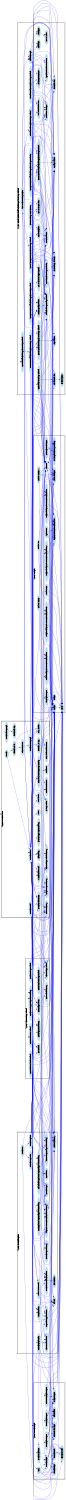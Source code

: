 /* ------------------------------------------------------------ */
/* created with bunch v3 */
/* Objective Function value = 1.0*/
/* ------------------------------------------------------------ */

digraph G {
size= "10,10";
rotate = 90;
subgraph cluster0 {
label = "(SS-L2):Graph";
color = black;
style = bold;

"TurboMQIncrW"[label="TurboMQIncrW",shape=ellipse,color=lightblue,fontcolor=black,style=filled];
"StatsManager"[label="StatsManager",shape=ellipse,color=lightblue,fontcolor=black,style=filled];
"SASimpleTechnique"[label="SASimpleTechnique",shape=ellipse,color=lightblue,fontcolor=black,style=filled];
"SASimpleTechniqueDialog"[label="SASimpleTechniqueDialog",shape=ellipse,color=lightblue,fontcolor=black,style=filled];
"Edge"[label="Edge",shape=ellipse,color=lightblue,fontcolor=black,style=filled];
"TSGraphOutput"[label="TSGraphOutput",shape=ellipse,color=lightblue,fontcolor=black,style=filled];
"WeightedObjectiveFunctionCalculator2"[label="WeightedObjectiveFunctionCalculator2",shape=ellipse,color=lightblue,fontcolor=black,style=filled];
"DefaultObjectiveFunctionCalculator"[label="DefaultObjectiveFunctionCalculator",shape=ellipse,color=lightblue,fontcolor=black,style=filled];
"Node"[label="Node",shape=ellipse,color=lightblue,fontcolor=black,style=filled];
"Cluster"[label="Cluster",shape=ellipse,color=lightblue,fontcolor=black,style=filled];
"TurboMQ"[label="TurboMQ",shape=ellipse,color=lightblue,fontcolor=black,style=filled];
"Graph"[label="Graph",shape=ellipse,color=lightblue,fontcolor=black,style=filled];
"TurboMQIncr"[label="TurboMQIncr",shape=ellipse,color=lightblue,fontcolor=black,style=filled];
"TurboMQ2"[label="TurboMQ2",shape=ellipse,color=lightblue,fontcolor=black,style=filled];
"WeightedObjectiveFunctionCalculator3"[label="WeightedObjectiveFunctionCalculator3",shape=ellipse,color=lightblue,fontcolor=black,style=filled];
"WeightedObjectiveFunctionCalculator"[label="WeightedObjectiveFunctionCalculator",shape=ellipse,color=lightblue,fontcolor=black,style=filled];
"SpirosMQ"[label="SpirosMQ",shape=ellipse,color=lightblue,fontcolor=black,style=filled];
"ObjectiveFunctionCalculator"[label="ObjectiveFunctionCalculator",shape=ellipse,color=lightblue,fontcolor=black,style=filled];
}
subgraph cluster1 {
label = "(SS-L2):GenericDistribHillClimbingClusteringMethod";
color = black;
style = bold;

"SynchronizedEventQueue"[label="SynchronizedEventQueue",shape=ellipse,color=lightblue,fontcolor=black,style=filled];
"BunchEvent"[label="BunchEvent",shape=ellipse,color=lightblue,fontcolor=black,style=filled];
"ServerStats"[label="ServerStats",shape=ellipse,color=lightblue,fontcolor=black,style=filled];
"Manager"[label="Manager",shape=ellipse,color=lightblue,fontcolor=black,style=filled];
"WorkFinishedEvent"[label="WorkFinishedEvent",shape=ellipse,color=lightblue,fontcolor=black,style=filled];
"CallbackImpl"[label="CallbackImpl",shape=ellipse,color=lightblue,fontcolor=black,style=filled];
"Callback"[label="Callback",shape=ellipse,color=lightblue,fontcolor=black,style=filled];
"DistributedSAHCClusteringMethod"[label="DistributedSAHCClusteringMethod",shape=ellipse,color=lightblue,fontcolor=black,style=filled];
"WorkRequestEvent"[label="WorkRequestEvent",shape=ellipse,color=lightblue,fontcolor=black,style=filled];
"IterationEvent"[label="IterationEvent",shape=ellipse,color=lightblue,fontcolor=black,style=filled];
"EventObject"[label="EventObject",shape=ellipse,color=lightblue,fontcolor=black,style=filled];
"Population"[label="Population",shape=ellipse,color=lightblue,fontcolor=black,style=filled];
"GenericHillClimbingClusteringMethod"[label="GenericHillClimbingClusteringMethod",shape=ellipse,color=lightblue,fontcolor=black,style=filled];
"GenericClusteringMethod2"[label="GenericClusteringMethod2",shape=ellipse,color=lightblue,fontcolor=black,style=filled];
"ClusteringMethod2"[label="ClusteringMethod2",shape=ellipse,color=lightblue,fontcolor=black,style=filled];
"ServerSteepestAscentClusteringMethod"[label="ServerSteepestAscentClusteringMethod",shape=ellipse,color=lightblue,fontcolor=black,style=filled];
"ServerClusteringEngine"[label="ServerClusteringEngine",shape=ellipse,color=lightblue,fontcolor=black,style=filled];
"NextAscentHillClimbingClusteringMethod"[label="NextAscentHillClimbingClusteringMethod",shape=ellipse,color=lightblue,fontcolor=black,style=filled];
"GeneralHillClimbingClusteringMethod"[label="GeneralHillClimbingClusteringMethod",shape=ellipse,color=lightblue,fontcolor=black,style=filled];
"BunchUtilities"[label="BunchUtilities",shape=ellipse,color=lightblue,fontcolor=black,style=filled];
"OptimalClusteringMethod"[label="OptimalClusteringMethod",shape=ellipse,color=lightblue,fontcolor=black,style=filled];
"FindNeighbor"[label="FindNeighbor",shape=ellipse,color=lightblue,fontcolor=black,style=filled];
"ServerClusteringProgress"[label="ServerClusteringProgress",shape=ellipse,color=lightblue,fontcolor=black,style=filled];
"ClusterUsingVectorSAHC"[label="ClusterUsingVectorSAHC",shape=ellipse,color=lightblue,fontcolor=black,style=filled];
"ServerProperties"[label="ServerProperties",shape=ellipse,color=lightblue,fontcolor=black,style=filled];
"GenericDistribHillClimbingClusteringMethod"[label="GenericDistribHillClimbingClusteringMethod",shape=ellipse,color=lightblue,fontcolor=black,style=filled];
"IterationManager"[label="IterationManager",shape=ellipse,color=lightblue,fontcolor=black,style=filled];
"NAHCConfiguration"[label="NAHCConfiguration",shape=ellipse,color=lightblue,fontcolor=black,style=filled];
"DistributedHCClusteringMethod"[label="DistributedHCClusteringMethod",shape=ellipse,color=lightblue,fontcolor=black,style=filled];
"HillClimbingConfiguration"[label="HillClimbingConfiguration",shape=ellipse,color=lightblue,fontcolor=black,style=filled];
"Configuration"[label="Configuration",shape=ellipse,color=lightblue,fontcolor=black,style=filled];
"SteepestAscentHillClimbingClusteringMethod2"[label="SteepestAscentHillClimbingClusteringMethod2",shape=ellipse,color=lightblue,fontcolor=black,style=filled];
"SteepestAscentHillClimbingClusteringMethod"[label="SteepestAscentHillClimbingClusteringMethod",shape=ellipse,color=lightblue,fontcolor=black,style=filled];
}
subgraph cluster2 {
label = "(SS-L2):BunchFrame";
color = black;
style = bold;

"ClusteringProgressDialog"[label="ClusteringProgressDialog",shape=ellipse,color=lightblue,fontcolor=black,style=filled];
"Point"[label="Point",shape=ellipse,color=lightblue,fontcolor=black,style=filled];
"MQCalculatorUtil"[label="MQCalculatorUtil",shape=ellipse,color=lightblue,fontcolor=black,style=filled];
"FileDialog"[label="FileDialog",shape=ellipse,color=lightblue,fontcolor=black,style=filled];
"BunchFrame"[label="BunchFrame",shape=ellipse,color=lightblue,fontcolor=black,style=filled];
"IterationListener"[label="IterationListener",shape=ellipse,color=lightblue,fontcolor=black,style=filled];
"DistribClusteringProgressDlg"[label="DistribClusteringProgressDlg",shape=ellipse,color=lightblue,fontcolor=black,style=filled];
"Drifters"[label="Drifters",shape=ellipse,color=lightblue,fontcolor=black,style=filled];
"GraphOutputFactory"[label="GraphOutputFactory",shape=ellipse,color=lightblue,fontcolor=black,style=filled];
"BunchAPIOld"[label="BunchAPIOld",shape=ellipse,color=lightblue,fontcolor=black,style=filled];
"BunchPreferences"[label="BunchPreferences",shape=ellipse,color=lightblue,fontcolor=black,style=filled];
"ParserFactory"[label="ParserFactory",shape=ellipse,color=lightblue,fontcolor=black,style=filled];
"ClusteringMethodFactory"[label="ClusteringMethodFactory",shape=ellipse,color=lightblue,fontcolor=black,style=filled];
"BunchCliMsgImpl"[label="BunchCliMsgImpl",shape=ellipse,color=lightblue,fontcolor=black,style=filled];
"BunchCliMsg"[label="BunchCliMsg",shape=ellipse,color=lightblue,fontcolor=black,style=filled];
"BunchSvrMsg"[label="BunchSvrMsg",shape=ellipse,color=lightblue,fontcolor=black,style=filled];
"DistribInit"[label="DistribInit",shape=ellipse,color=lightblue,fontcolor=black,style=filled];
"SwingWorker"[label="SwingWorker",shape=ellipse,color=lightblue,fontcolor=black,style=filled];
"BunchSvrMsgImpl"[label="BunchSvrMsgImpl",shape=ellipse,color=lightblue,fontcolor=black,style=filled];
"BSWindow"[label="BSWindow",shape=ellipse,color=lightblue,fontcolor=black,style=filled];
"BSWindow_AboutBox"[label="BSWindow_AboutBox",shape=ellipse,color=lightblue,fontcolor=black,style=filled];
"Bunch"[label="Bunch",shape=ellipse,color=lightblue,fontcolor=black,style=filled];
"BunchServer"[label="BunchServer",shape=ellipse,color=lightblue,fontcolor=black,style=filled];
"BSTextServer"[label="BSTextServer",shape=ellipse,color=lightblue,fontcolor=black,style=filled];
}
subgraph cluster3 {
label = "(SS-L2):BunchEngine";
color = black;
style = bold;

"GenericFactory"[label="GenericFactory",shape=ellipse,color=lightblue,fontcolor=black,style=filled];
"ObjectiveFunctionCalculatorFactory"[label="ObjectiveFunctionCalculatorFactory",shape=ellipse,color=lightblue,fontcolor=black,style=filled];
"MeasurementUtil"[label="MeasurementUtil",shape=ellipse,color=lightblue,fontcolor=black,style=filled];
"DependencyFileParser"[label="DependencyFileParser",shape=ellipse,color=lightblue,fontcolor=black,style=filled];
"BunchGraphUtils"[label="BunchGraphUtils",shape=ellipse,color=lightblue,fontcolor=black,style=filled];
"ClusterFileParser"[label="ClusterFileParser",shape=ellipse,color=lightblue,fontcolor=black,style=filled];
"MQCalculator"[label="MQCalculator",shape=ellipse,color=lightblue,fontcolor=black,style=filled];
"Parser"[label="Parser",shape=ellipse,color=lightblue,fontcolor=black,style=filled];
"BunchEngine"[label="BunchEngine",shape=ellipse,color=lightblue,fontcolor=black,style=filled];
"SATechnique"[label="SATechnique",shape=ellipse,color=lightblue,fontcolor=black,style=filled];
"PrecisionRecallCalculator"[label="PrecisionRecallCalculator",shape=ellipse,color=lightblue,fontcolor=black,style=filled];
"GBunchRW"[label="GBunchRW",shape=ellipse,color=lightblue,fontcolor=black,style=filled];
"BunchProperties"[label="BunchProperties",shape=ellipse,color=lightblue,fontcolor=black,style=filled];
"BunchAPI"[label="BunchAPI",shape=ellipse,color=lightblue,fontcolor=black,style=filled];
"NAHCClusteringConfigurationDialog"[label="NAHCClusteringConfigurationDialog",shape=ellipse,color=lightblue,fontcolor=black,style=filled];
"SATechniqueFactory"[label="SATechniqueFactory",shape=ellipse,color=lightblue,fontcolor=black,style=filled];
"ClusteringConfigurationDialog"[label="ClusteringConfigurationDialog",shape=ellipse,color=lightblue,fontcolor=black,style=filled];
"HillClimbingClusteringConfigurationDialog"[label="HillClimbingClusteringConfigurationDialog",shape=ellipse,color=lightblue,fontcolor=black,style=filled];
"Container"[label="Container",shape=ellipse,color=lightblue,fontcolor=black,style=filled];
}
subgraph cluster4 {
label = "(SS-L2):ClusteringMethod";
color = black;
style = bold;

"GAConfiguration"[label="GAConfiguration",shape=ellipse,color=lightblue,fontcolor=black,style=filled];
"GAMethodFactory"[label="GAMethodFactory",shape=ellipse,color=lightblue,fontcolor=black,style=filled];
"GAClusteringConfigurationDialog"[label="GAClusteringConfigurationDialog",shape=ellipse,color=lightblue,fontcolor=black,style=filled];
"GridBagConstraints2"[label="GridBagConstraints2",shape=ellipse,color=lightblue,fontcolor=black,style=filled];
"GenericClusteringMethod"[label="GenericClusteringMethod",shape=ellipse,color=lightblue,fontcolor=black,style=filled];
"GAClusteringMethod"[label="GAClusteringMethod",shape=ellipse,color=lightblue,fontcolor=black,style=filled];
"ClusteringMethod"[label="ClusteringMethod",shape=ellipse,color=lightblue,fontcolor=black,style=filled];
"GAMethod"[label="GAMethod",shape=ellipse,color=lightblue,fontcolor=black,style=filled];
"GATournamentMethod"[label="GATournamentMethod",shape=ellipse,color=lightblue,fontcolor=black,style=filled];
"GARouletteWheelMethod"[label="GARouletteWheelMethod",shape=ellipse,color=lightblue,fontcolor=black,style=filled];
}
subgraph cluster5 {
label = "(SS-L2):BunchGraph";
color = black;
style = bold;

"GraphOutput"[label="GraphOutput",shape=ellipse,color=lightblue,fontcolor=black,style=filled];
"TXTTreeGraphOutput"[label="TXTTreeGraphOutput",shape=ellipse,color=lightblue,fontcolor=black,style=filled];
"NextLevelGraph"[label="NextLevelGraph",shape=ellipse,color=lightblue,fontcolor=black,style=filled];
"TXTGraphOutput"[label="TXTGraphOutput",shape=ellipse,color=lightblue,fontcolor=black,style=filled];
"DotGraphOutput"[label="DotGraphOutput",shape=ellipse,color=lightblue,fontcolor=black,style=filled];
"Hashtable"[label="Hashtable",shape=ellipse,color=lightblue,fontcolor=black,style=filled];
"BunchGraphPR"[label="BunchGraphPR",shape=ellipse,color=lightblue,fontcolor=black,style=filled];
"BunchNode"[label="BunchNode",shape=ellipse,color=lightblue,fontcolor=black,style=filled];
"BunchCluster"[label="BunchCluster",shape=ellipse,color=lightblue,fontcolor=black,style=filled];
"BunchGraph"[label="BunchGraph",shape=ellipse,color=lightblue,fontcolor=black,style=filled];
"BunchEdge"[label="BunchEdge",shape=ellipse,color=lightblue,fontcolor=black,style=filled];
"MeCl"[label="MeCl",shape=ellipse,color=lightblue,fontcolor=black,style=filled];
}
"DefaultObjectiveFunctionCalculator" -> "Graph" [color=blue,font=6];
"DefaultObjectiveFunctionCalculator" -> "Node" [color=blue,font=6];
"PrecisionRecallCalculator" -> "GBunchRW" [color=blue,font=6];
"ParserFactory" -> "GenericFactory" [color=blue,font=6];
"ClusteringMethod2" -> "Graph" [color=blue,font=6];
"ClusteringMethod2" -> "ClusteringMethod" [color=blue,font=6];
"ClusteringMethod2" -> "Cluster" [color=blue,font=6];
"NAHCClusteringConfigurationDialog" -> "GenericFactory" [color=blue,font=6];
"NAHCClusteringConfigurationDialog" -> "HillClimbingConfiguration" [color=blue,font=6];
"NAHCClusteringConfigurationDialog" -> "Configuration" [color=blue,font=6];
"NAHCClusteringConfigurationDialog" -> "SATechniqueFactory" [color=blue,font=6];
"NAHCClusteringConfigurationDialog" -> "SATechnique" [color=blue,font=6];
"NAHCClusteringConfigurationDialog" -> "ClusteringConfigurationDialog" [color=blue,font=6];
"NAHCClusteringConfigurationDialog" -> "NAHCConfiguration" [color=blue,font=6];
"HillClimbingConfiguration" -> "Graph" [color=blue,font=6];
"HillClimbingConfiguration" -> "Configuration" [color=blue,font=6];
"BunchFrame" -> "BunchEvent" [color=blue,font=6];
"BunchFrame" -> "Parser" [color=blue,font=6];
"BunchFrame" -> "DistribInit" [color=blue,font=6];
"BunchFrame" -> "DependencyFileParser" [color=blue,font=6];
"BunchFrame" -> "ParserFactory" [color=blue,font=6];
"BunchFrame" -> "MQCalculatorUtil" [color=blue,font=6];
"BunchFrame" -> "ClusteringConfigurationDialog" [color=blue,font=6];
"BunchFrame" -> "NAHCConfiguration" [color=blue,font=6];
"BunchFrame" -> "ClusteringMethodFactory" [color=blue,font=6];
"BunchFrame" -> "GraphOutputFactory" [color=blue,font=6];
"BunchFrame" -> "ObjectiveFunctionCalculatorFactory" [color=blue,font=6];
"BunchFrame" -> "CallbackImpl" [color=blue,font=6];
"BunchFrame" -> "Graph" [color=blue,font=6];
"BunchFrame" -> "DistributedHCClusteringMethod" [color=blue,font=6];
"BunchFrame" -> "GenericHillClimbingClusteringMethod" [color=blue,font=6];
"BunchFrame" -> "ClusteringMethod2" [color=blue,font=6];
"BunchFrame" -> "NextLevelGraph" [color=blue,font=6];
"BunchFrame" -> "ClusteringMethod" [color=blue,font=6];
"BunchFrame" -> "StatsManager" [color=blue,font=6];
"BunchFrame" -> "BunchPreferences" [color=blue,font=6];
"BunchFrame" -> "DistribClusteringProgressDlg" [color=blue,font=6];
"BunchFrame" -> "BunchUtilities" [color=blue,font=6];
"BunchFrame" -> "HillClimbingConfiguration" [color=blue,font=6];
"BunchFrame" -> "GenericFactory" [color=blue,font=6];
"BunchFrame" -> "FileDialog" [color=blue,font=6];
"BunchFrame" -> "ClusteringProgressDialog" [color=blue,font=6];
"BunchFrame" -> "GraphOutput" [color=blue,font=6];
"BunchFrame" -> "Node" [color=blue,font=6];
"BunchFrame" -> "GenericDistribHillClimbingClusteringMethod" [color=blue,font=6];
"BunchFrame" -> "Point" [color=blue,font=6];
"BunchFrame" -> "MeasurementUtil" [color=blue,font=6];
"SATechnique" -> "StatsManager" [color=blue,font=6];
"ClusteringMethod" -> "Graph" [color=blue,font=6];
"SASimpleTechniqueDialog" -> "SASimpleTechnique" [color=blue,font=6];
"ObjectiveFunctionCalculatorFactory" -> "GenericFactory" [color=blue,font=6];
"GeneralHillClimbingClusteringMethod" -> "NextAscentHillClimbingClusteringMethod" [color=blue,font=6];
"MQCalculator" -> "Graph" [color=blue,font=6];
"MQCalculator" -> "Node" [color=blue,font=6];
"MQCalculator" -> "ObjectiveFunctionCalculatorFactory" [color=blue,font=6];
"MQCalculator" -> "DependencyFileParser" [color=blue,font=6];
"MQCalculator" -> "ClusterFileParser" [color=blue,font=6];
"MQCalculator" -> "Parser" [color=blue,font=6];
"Cluster" -> "Graph" [color=blue,font=6];
"Cluster" -> "StatsManager" [color=blue,font=6];
"Cluster" -> "ObjectiveFunctionCalculatorFactory" [color=blue,font=6];
"BunchSvrMsgImpl" -> "ServerClusteringProgress" [color=blue,font=6];
"BunchSvrMsgImpl" -> "BSWindow" [color=blue,font=6];
"BunchSvrMsgImpl" -> "DistribInit" [color=blue,font=6];
"BunchSvrMsgImpl" -> "ServerClusteringEngine" [color=blue,font=6];
"BunchSvrMsgImpl" -> "SwingWorker" [color=blue,font=6];
"BunchSvrMsgImpl" -> "ServerProperties" [color=blue,font=6];
"BunchSvrMsgImpl" -> "BunchPreferences" [color=blue,font=6];
"BunchSvrMsgImpl" -> "BunchSvrMsg" [color=blue,font=6];
"BunchSvrMsgImpl" -> "Graph" [color=blue,font=6];
"BunchSvrMsgImpl" -> "BunchUtilities" [color=blue,font=6];
"OptimalClusteringMethod" -> "BunchUtilities" [color=blue,font=6];
"OptimalClusteringMethod" -> "Graph" [color=blue,font=6];
"OptimalClusteringMethod" -> "StatsManager" [color=blue,font=6];
"OptimalClusteringMethod" -> "IterationEvent" [color=blue,font=6];
"OptimalClusteringMethod" -> "ClusteringMethod2" [color=blue,font=6];
"OptimalClusteringMethod" -> "Cluster" [color=blue,font=6];
"DistributedSAHCClusteringMethod" -> "WorkRequestEvent" [color=blue,font=6];
"DistributedSAHCClusteringMethod" -> "SynchronizedEventQueue" [color=blue,font=6];
"DistributedSAHCClusteringMethod" -> "ClusteringMethod2" [color=blue,font=6];
"DistributedSAHCClusteringMethod" -> "Configuration" [color=blue,font=6];
"DistributedSAHCClusteringMethod" -> "GenericDistribHillClimbingClusteringMethod" [color=blue,font=6];
"DistributedSAHCClusteringMethod" -> "IterationManager" [color=blue,font=6];
"DistributedSAHCClusteringMethod" -> "Cluster" [color=blue,font=6];
"DistributedSAHCClusteringMethod" -> "BunchEvent" [color=blue,font=6];
"DistributedSAHCClusteringMethod" -> "HillClimbingConfiguration" [color=blue,font=6];
"DistributedSAHCClusteringMethod" -> "WorkFinishedEvent" [color=blue,font=6];
"DistributedSAHCClusteringMethod" -> "BunchUtilities" [color=blue,font=6];
"BunchGraphPR" -> "BunchGraph" [color=blue,font=6];
"BunchGraphPR" -> "BunchNode" [color=blue,font=6];
"BunchGraphPR" -> "BunchCluster" [color=blue,font=6];
"BunchEngine" -> "Parser" [color=blue,font=6];
"BunchEngine" -> "DependencyFileParser" [color=blue,font=6];
"BunchEngine" -> "SATechnique" [color=blue,font=6];
"BunchEngine" -> "ParserFactory" [color=blue,font=6];
"BunchEngine" -> "NAHCConfiguration" [color=blue,font=6];
"BunchEngine" -> "ClusteringMethodFactory" [color=blue,font=6];
"BunchEngine" -> "MQCalculator" [color=blue,font=6];
"BunchEngine" -> "GraphOutputFactory" [color=blue,font=6];
"BunchEngine" -> "Configuration" [color=blue,font=6];
"BunchEngine" -> "ObjectiveFunctionCalculatorFactory" [color=blue,font=6];
"BunchEngine" -> "Cluster" [color=blue,font=6];
"BunchEngine" -> "Graph" [color=blue,font=6];
"BunchEngine" -> "NextLevelGraph" [color=blue,font=6];
"BunchEngine" -> "ClusteringMethod" [color=blue,font=6];
"BunchEngine" -> "GAConfiguration" [color=blue,font=6];
"BunchEngine" -> "StatsManager" [color=blue,font=6];
"BunchEngine" -> "BunchPreferences" [color=blue,font=6];
"BunchEngine" -> "GraphOutput" [color=blue,font=6];
"BunchEngine" -> "Node" [color=blue,font=6];
"BunchEngine" -> "PrecisionRecallCalculator" [color=blue,font=6];
"TurboMQIncrW" -> "ObjectiveFunctionCalculator" [color=blue,font=6];
"TurboMQIncrW" -> "Graph" [color=blue,font=6];
"TurboMQIncrW" -> "StatsManager" [color=blue,font=6];
"TurboMQIncrW" -> "Node" [color=blue,font=6];
"TurboMQIncrW" -> "Cluster" [color=blue,font=6];
"TSGraphOutput" -> "Graph" [color=blue,font=6];
"TSGraphOutput" -> "Node" [color=blue,font=6];
"TSGraphOutput" -> "Edge" [color=blue,font=6];
"TSGraphOutput" -> "GraphOutput" [color=blue,font=6];
"ClusterFileParser" -> "Graph" [color=blue,font=6];
"ClusterFileParser" -> "Node" [color=blue,font=6];
"ClusterFileParser" -> "Parser" [color=blue,font=6];
"BunchCluster" -> "BunchNode" [color=blue,font=6];
"ServerSteepestAscentClusteringMethod" -> "BunchUtilities" [color=blue,font=6];
"ServerSteepestAscentClusteringMethod" -> "GenericDistribHillClimbingClusteringMethod" [color=blue,font=6];
"ServerSteepestAscentClusteringMethod" -> "HillClimbingConfiguration" [color=blue,font=6];
"ServerSteepestAscentClusteringMethod" -> "ClusteringMethod2" [color=blue,font=6];
"ServerSteepestAscentClusteringMethod" -> "Configuration" [color=blue,font=6];
"ServerSteepestAscentClusteringMethod" -> "FindNeighbor" [color=blue,font=6];
"ServerSteepestAscentClusteringMethod" -> "Cluster" [color=blue,font=6];
"DotGraphOutput" -> "Hashtable" [color=blue,font=6];
"DotGraphOutput" -> "Graph" [color=blue,font=6];
"DotGraphOutput" -> "Node" [color=blue,font=6];
"DotGraphOutput" -> "NextLevelGraph" [color=blue,font=6];
"DotGraphOutput" -> "GraphOutput" [color=blue,font=6];
"GATournamentMethod" -> "GAMethod" [color=blue,font=6];
"GATournamentMethod" -> "Graph" [color=blue,font=6];
"BunchGraphUtils" -> "BunchGraphPR" [color=blue,font=6];
"BunchGraphUtils" -> "Node" [color=blue,font=6];
"BunchGraphUtils" -> "BunchGraph" [color=blue,font=6];
"BunchGraphUtils" -> "BunchNode" [color=blue,font=6];
"BunchGraphUtils" -> "BunchEdge" [color=blue,font=6];
"BunchGraphUtils" -> "MeCl" [color=blue,font=6];
"BunchGraphUtils" -> "DependencyFileParser" [color=blue,font=6];
"BunchGraphUtils" -> "ClusterFileParser" [color=blue,font=6];
"Drifters" -> "Graph" [color=blue,font=6];
"Drifters" -> "Node" [color=blue,font=6];
"TXTGraphOutput" -> "Graph" [color=blue,font=6];
"TXTGraphOutput" -> "Node" [color=blue,font=6];
"TXTGraphOutput" -> "NextLevelGraph" [color=blue,font=6];
"TXTGraphOutput" -> "GraphOutput" [color=blue,font=6];
"NextAscentHillClimbingClusteringMethod" -> "ClusteringMethod2" [color=blue,font=6];
"NextAscentHillClimbingClusteringMethod" -> "Configuration" [color=blue,font=6];
"NextAscentHillClimbingClusteringMethod" -> "SATechnique" [color=blue,font=6];
"NextAscentHillClimbingClusteringMethod" -> "Cluster" [color=blue,font=6];
"NextAscentHillClimbingClusteringMethod" -> "Node" [color=blue,font=6];
"NextAscentHillClimbingClusteringMethod" -> "HillClimbingConfiguration" [color=blue,font=6];
"NextAscentHillClimbingClusteringMethod" -> "Graph" [color=blue,font=6];
"NextAscentHillClimbingClusteringMethod" -> "GenericHillClimbingClusteringMethod" [color=blue,font=6];
"NextAscentHillClimbingClusteringMethod" -> "NAHCConfiguration" [color=blue,font=6];
"NextAscentHillClimbingClusteringMethod" -> "BunchUtilities" [color=blue,font=6];
"ClusterUsingVectorSAHC" -> "BunchUtilities" [color=blue,font=6];
"ClusterUsingVectorSAHC" -> "ServerClusteringProgress" [color=blue,font=6];
"ClusterUsingVectorSAHC" -> "IterationManager" [color=blue,font=6];
"ClusterUsingVectorSAHC" -> "ServerProperties" [color=blue,font=6];
"ClusterUsingVectorSAHC" -> "FindNeighbor" [color=blue,font=6];
"ClusterUsingVectorSAHC" -> "Cluster" [color=blue,font=6];
"BunchServer" -> "BSTextServer" [color=blue,font=6];
"BunchServer" -> "BSWindow" [color=blue,font=6];
"MeCl" -> "BunchGraph" [color=blue,font=6];
"MeCl" -> "BunchNode" [color=blue,font=6];
"MeCl" -> "BunchEdge" [color=blue,font=6];
"MeCl" -> "BunchCluster" [color=blue,font=6];
"GenericDistribHillClimbingClusteringMethod" -> "SynchronizedEventQueue" [color=blue,font=6];
"GenericDistribHillClimbingClusteringMethod" -> "ClusteringMethod2" [color=blue,font=6];
"GenericDistribHillClimbingClusteringMethod" -> "Configuration" [color=blue,font=6];
"GenericDistribHillClimbingClusteringMethod" -> "IterationManager" [color=blue,font=6];
"GenericDistribHillClimbingClusteringMethod" -> "Cluster" [color=blue,font=6];
"GenericDistribHillClimbingClusteringMethod" -> "BunchEvent" [color=blue,font=6];
"GenericDistribHillClimbingClusteringMethod" -> "HillClimbingConfiguration" [color=blue,font=6];
"GenericDistribHillClimbingClusteringMethod" -> "GenericClusteringMethod2" [color=blue,font=6];
"GenericDistribHillClimbingClusteringMethod" -> "Population" [color=blue,font=6];
"GenericDistribHillClimbingClusteringMethod" -> "BunchUtilities" [color=blue,font=6];
"DistribClusteringProgressDlg" -> "ClusteringMethod2" [color=blue,font=6];
"DistribClusteringProgressDlg" -> "SwingWorker" [color=blue,font=6];
"DistribClusteringProgressDlg" -> "CallbackImpl" [color=blue,font=6];
"DistribClusteringProgressDlg" -> "IterationListener" [color=blue,font=6];
"DistribClusteringProgressDlg" -> "GenericDistribHillClimbingClusteringMethod" [color=blue,font=6];
"DistribClusteringProgressDlg" -> "IterationEvent" [color=blue,font=6];
"DistribClusteringProgressDlg" -> "Cluster" [color=blue,font=6];
"DistribClusteringProgressDlg" -> "BunchEvent" [color=blue,font=6];
"DistribClusteringProgressDlg" -> "BunchFrame" [color=blue,font=6];
"DistribClusteringProgressDlg" -> "Graph" [color=blue,font=6];
"DistribClusteringProgressDlg" -> "GraphOutput" [color=blue,font=6];
"DistribClusteringProgressDlg" -> "Drifters" [color=blue,font=6];
"Edge" -> "Node" [color=blue,font=6];
"GenericClusteringMethod" -> "Graph" [color=blue,font=6];
"GenericClusteringMethod" -> "ClusteringMethod" [color=blue,font=6];
"BunchGraph" -> "Graph" [color=blue,font=6];
"BunchGraph" -> "Node" [color=blue,font=6];
"BunchGraph" -> "NextLevelGraph" [color=blue,font=6];
"BunchGraph" -> "BunchNode" [color=blue,font=6];
"BunchGraph" -> "BunchEdge" [color=blue,font=6];
"BunchGraph" -> "BunchCluster" [color=blue,font=6];
"ClusteringMethodFactory" -> "GenericFactory" [color=blue,font=6];
"TXTTreeGraphOutput" -> "Graph" [color=blue,font=6];
"TXTTreeGraphOutput" -> "Node" [color=blue,font=6];
"TXTTreeGraphOutput" -> "NextLevelGraph" [color=blue,font=6];
"TXTTreeGraphOutput" -> "GraphOutput" [color=blue,font=6];
"CallbackImpl" -> "SynchronizedEventQueue" [color=blue,font=6];
"CallbackImpl" -> "Callback" [color=blue,font=6];
"CallbackImpl" -> "BunchUtilities" [color=blue,font=6];
"CallbackImpl" -> "WorkFinishedEvent" [color=blue,font=6];
"CallbackImpl" -> "Manager" [color=blue,font=6];
"CallbackImpl" -> "BunchEvent" [color=blue,font=6];
"CallbackImpl" -> "IterationManager" [color=blue,font=6];
"CallbackImpl" -> "WorkRequestEvent" [color=blue,font=6];
"WeightedObjectiveFunctionCalculator" -> "ObjectiveFunctionCalculator" [color=blue,font=6];
"WeightedObjectiveFunctionCalculator" -> "Graph" [color=blue,font=6];
"WeightedObjectiveFunctionCalculator" -> "Node" [color=blue,font=6];
"GAConfiguration" -> "GenericFactory" [color=blue,font=6];
"GAConfiguration" -> "Graph" [color=blue,font=6];
"GAConfiguration" -> "GAMethodFactory" [color=blue,font=6];
"GAConfiguration" -> "Configuration" [color=blue,font=6];
"SATechniqueFactory" -> "GenericFactory" [color=blue,font=6];
"Population" -> "Graph" [color=blue,font=6];
"Population" -> "Cluster" [color=blue,font=6];
"BunchPreferences" -> "ParserFactory" [color=blue,font=6];
"BunchPreferences" -> "GraphOutputFactory" [color=blue,font=6];
"BunchPreferences" -> "ObjectiveFunctionCalculatorFactory" [color=blue,font=6];
"BunchPreferences" -> "ClusteringMethodFactory" [color=blue,font=6];
"BunchNode" -> "BunchCluster" [color=blue,font=6];
"SteepestAscentHillClimbingClusteringMethod" -> "BunchUtilities" [color=blue,font=6];
"SteepestAscentHillClimbingClusteringMethod" -> "Graph" [color=blue,font=6];
"SteepestAscentHillClimbingClusteringMethod" -> "Node" [color=blue,font=6];
"SteepestAscentHillClimbingClusteringMethod" -> "HillClimbingConfiguration" [color=blue,font=6];
"SteepestAscentHillClimbingClusteringMethod" -> "GenericHillClimbingClusteringMethod" [color=blue,font=6];
"SteepestAscentHillClimbingClusteringMethod" -> "ClusteringMethod2" [color=blue,font=6];
"SteepestAscentHillClimbingClusteringMethod" -> "Configuration" [color=blue,font=6];
"SteepestAscentHillClimbingClusteringMethod" -> "Cluster" [color=blue,font=6];
"SteepestAscentHillClimbingClusteringMethod2" -> "GenericDistribHillClimbingClusteringMethod" [color=blue,font=6];
"SteepestAscentHillClimbingClusteringMethod2" -> "HillClimbingConfiguration" [color=blue,font=6];
"SteepestAscentHillClimbingClusteringMethod2" -> "ClusteringMethod2" [color=blue,font=6];
"SteepestAscentHillClimbingClusteringMethod2" -> "Configuration" [color=blue,font=6];
"SteepestAscentHillClimbingClusteringMethod2" -> "Cluster" [color=blue,font=6];
"Bunch" -> "BunchFrame" [color=blue,font=6];
"Bunch" -> "BunchServer" [color=blue,font=6];
"WeightedObjectiveFunctionCalculator3" -> "ObjectiveFunctionCalculator" [color=blue,font=6];
"WeightedObjectiveFunctionCalculator3" -> "Graph" [color=blue,font=6];
"WeightedObjectiveFunctionCalculator3" -> "Node" [color=blue,font=6];
"WeightedObjectiveFunctionCalculator2" -> "ObjectiveFunctionCalculator" [color=blue,font=6];
"WeightedObjectiveFunctionCalculator2" -> "Graph" [color=blue,font=6];
"WeightedObjectiveFunctionCalculator2" -> "Node" [color=blue,font=6];
"NAHCConfiguration" -> "HillClimbingConfiguration" [color=blue,font=6];
"BunchAPIOld" -> "GAConfiguration" [color=blue,font=6];
"BunchAPIOld" -> "Parser" [color=blue,font=6];
"BunchAPIOld" -> "ClusteringMethod" [color=blue,font=6];
"BunchAPIOld" -> "BunchPreferences" [color=blue,font=6];
"BunchAPIOld" -> "GraphOutputFactory" [color=blue,font=6];
"BunchAPIOld" -> "Node" [color=blue,font=6];
"BunchAPIOld" -> "HillClimbingConfiguration" [color=blue,font=6];
"BunchAPIOld" -> "ObjectiveFunctionCalculatorFactory" [color=blue,font=6];
"BunchAPIOld" -> "ClusteringMethodFactory" [color=blue,font=6];
"BunchAPIOld" -> "Graph" [color=blue,font=6];
"BunchAPIOld" -> "ParserFactory" [color=blue,font=6];
"BunchAPIOld" -> "GraphOutput" [color=blue,font=6];
"FindNeighbor" -> "BunchUtilities" [color=blue,font=6];
"FindNeighbor" -> "Cluster" [color=blue,font=6];
"DistributedHCClusteringMethod" -> "WorkRequestEvent" [color=blue,font=6];
"DistributedHCClusteringMethod" -> "ClusteringMethod2" [color=blue,font=6];
"DistributedHCClusteringMethod" -> "Configuration" [color=blue,font=6];
"DistributedHCClusteringMethod" -> "GenericDistribHillClimbingClusteringMethod" [color=blue,font=6];
"DistributedHCClusteringMethod" -> "IterationManager" [color=blue,font=6];
"DistributedHCClusteringMethod" -> "Cluster" [color=blue,font=6];
"DistributedHCClusteringMethod" -> "BunchEvent" [color=blue,font=6];
"DistributedHCClusteringMethod" -> "HillClimbingConfiguration" [color=blue,font=6];
"DistributedHCClusteringMethod" -> "WorkFinishedEvent" [color=blue,font=6];
"DistributedHCClusteringMethod" -> "NAHCConfiguration" [color=blue,font=6];
"DistributedHCClusteringMethod" -> "BunchUtilities" [color=blue,font=6];
"GAMethodFactory" -> "GenericFactory" [color=blue,font=6];
"TurboMQ2" -> "ObjectiveFunctionCalculator" [color=blue,font=6];
"TurboMQ2" -> "Graph" [color=blue,font=6];
"TurboMQ2" -> "Node" [color=blue,font=6];
"NextLevelGraph" -> "Graph" [color=blue,font=6];
"NextLevelGraph" -> "Node" [color=blue,font=6];
"DependencyFileParser" -> "Node" [color=blue,font=6];
"DependencyFileParser" -> "Parser" [color=blue,font=6];
"ServerClusteringEngine" -> "Graph" [color=blue,font=6];
"ServerClusteringEngine" -> "GenericDistribHillClimbingClusteringMethod" [color=blue,font=6];
"ServerClusteringEngine" -> "ServerSteepestAscentClusteringMethod" [color=blue,font=6];
"ServerClusteringEngine" -> "HillClimbingConfiguration" [color=blue,font=6];
"ServerClusteringEngine" -> "ClusteringMethod2" [color=blue,font=6];
"ServerClusteringEngine" -> "ServerProperties" [color=blue,font=6];
"ServerClusteringEngine" -> "Configuration" [color=blue,font=6];
"ServerClusteringEngine" -> "ClusteringMethod" [color=blue,font=6];
"IterationEvent" -> "EventObject" [color=blue,font=6];
"BunchAPI" -> "Graph" [color=blue,font=6];
"BunchAPI" -> "BunchProperties" [color=blue,font=6];
"BunchAPI" -> "BunchGraph" [color=blue,font=6];
"BunchAPI" -> "BunchEngine" [color=blue,font=6];
"GAMethod" -> "Graph" [color=blue,font=6];
"GenericClusteringMethod2" -> "IterationEvent" [color=blue,font=6];
"GenericClusteringMethod2" -> "ClusteringMethod2" [color=blue,font=6];
"GenericClusteringMethod2" -> "Population" [color=blue,font=6];
"GenericClusteringMethod2" -> "Cluster" [color=blue,font=6];
"GAClusteringConfigurationDialog" -> "GenericFactory" [color=blue,font=6];
"GAClusteringConfigurationDialog" -> "GridBagConstraints2" [color=blue,font=6];
"GAClusteringConfigurationDialog" -> "GAConfiguration" [color=blue,font=6];
"GAClusteringConfigurationDialog" -> "Configuration" [color=blue,font=6];
"GAClusteringConfigurationDialog" -> "ClusteringConfigurationDialog" [color=blue,font=6];
"BunchCliMsgImpl" -> "BunchCliMsg" [color=blue,font=6];
"GraphOutputFactory" -> "GenericFactory" [color=blue,font=6];
"BSTextServer" -> "BunchSvrMsgImpl" [color=blue,font=6];
"GAClusteringMethod" -> "GenericClusteringMethod" [color=blue,font=6];
"GAClusteringMethod" -> "GAMethod" [color=blue,font=6];
"GAClusteringMethod" -> "Graph" [color=blue,font=6];
"GAClusteringMethod" -> "GAConfiguration" [color=blue,font=6];
"GAClusteringMethod" -> "Configuration" [color=blue,font=6];
"GAClusteringMethod" -> "ClusteringMethod" [color=blue,font=6];
"GAClusteringMethod" -> "Cluster" [color=blue,font=6];
"BSWindow" -> "BunchUtilities" [color=blue,font=6];
"BSWindow" -> "BSWindow_AboutBox" [color=blue,font=6];
"BSWindow" -> "BunchSvrMsgImpl" [color=blue,font=6];
"Graph" -> "Node" [color=blue,font=6];
"Graph" -> "ObjectiveFunctionCalculatorFactory" [color=blue,font=6];
"Graph" -> "Cluster" [color=blue,font=6];
"GenericHillClimbingClusteringMethod" -> "GenericClusteringMethod2" [color=blue,font=6];
"GenericHillClimbingClusteringMethod" -> "HillClimbingConfiguration" [color=blue,font=6];
"GenericHillClimbingClusteringMethod" -> "ClusteringMethod2" [color=blue,font=6];
"GenericHillClimbingClusteringMethod" -> "Configuration" [color=blue,font=6];
"GenericHillClimbingClusteringMethod" -> "Population" [color=blue,font=6];
"GenericHillClimbingClusteringMethod" -> "Cluster" [color=blue,font=6];
"TurboMQ" -> "ObjectiveFunctionCalculator" [color=blue,font=6];
"TurboMQ" -> "Graph" [color=blue,font=6];
"TurboMQ" -> "Node" [color=blue,font=6];
"TurboMQ" -> "Cluster" [color=blue,font=6];
"SASimpleTechnique" -> "StatsManager" [color=blue,font=6];
"SASimpleTechnique" -> "SASimpleTechniqueDialog" [color=blue,font=6];
"SASimpleTechnique" -> "SATechnique" [color=blue,font=6];
"HillClimbingClusteringConfigurationDialog" -> "Container" [color=blue,font=6];
"HillClimbingClusteringConfigurationDialog" -> "HillClimbingConfiguration" [color=blue,font=6];
"HillClimbingClusteringConfigurationDialog" -> "Configuration" [color=blue,font=6];
"HillClimbingClusteringConfigurationDialog" -> "ClusteringConfigurationDialog" [color=blue,font=6];
"Manager" -> "ServerStats" [color=blue,font=6];
"GARouletteWheelMethod" -> "GAMethod" [color=blue,font=6];
"GARouletteWheelMethod" -> "Graph" [color=blue,font=6];
"SynchronizedEventQueue" -> "BunchEvent" [color=blue,font=6];
"TurboMQIncr" -> "ObjectiveFunctionCalculator" [color=blue,font=6];
"TurboMQIncr" -> "Graph" [color=blue,font=6];
"TurboMQIncr" -> "Node" [color=blue,font=6];
"TurboMQIncr" -> "Cluster" [color=blue,font=6];
"SpirosMQ" -> "ObjectiveFunctionCalculator" [color=blue,font=6];
"SpirosMQ" -> "Graph" [color=blue,font=6];
"SpirosMQ" -> "Node" [color=blue,font=6];
"MeasurementUtil" -> "ClusterFileParser" [color=blue,font=6];
"MeasurementUtil" -> "DependencyFileParser" [color=blue,font=6];
"MeasurementUtil" -> "Parser" [color=blue,font=6];
"MeasurementUtil" -> "GenericFactory" [color=blue,font=6];
"MeasurementUtil" -> "PrecisionRecallCalculator" [color=blue,font=6];
"MeasurementUtil" -> "Node" [color=blue,font=6];
"MeasurementUtil" -> "BunchFrame" [color=blue,font=6];
"MeasurementUtil" -> "ObjectiveFunctionCalculatorFactory" [color=blue,font=6];
"MeasurementUtil" -> "Graph" [color=blue,font=6];
}
